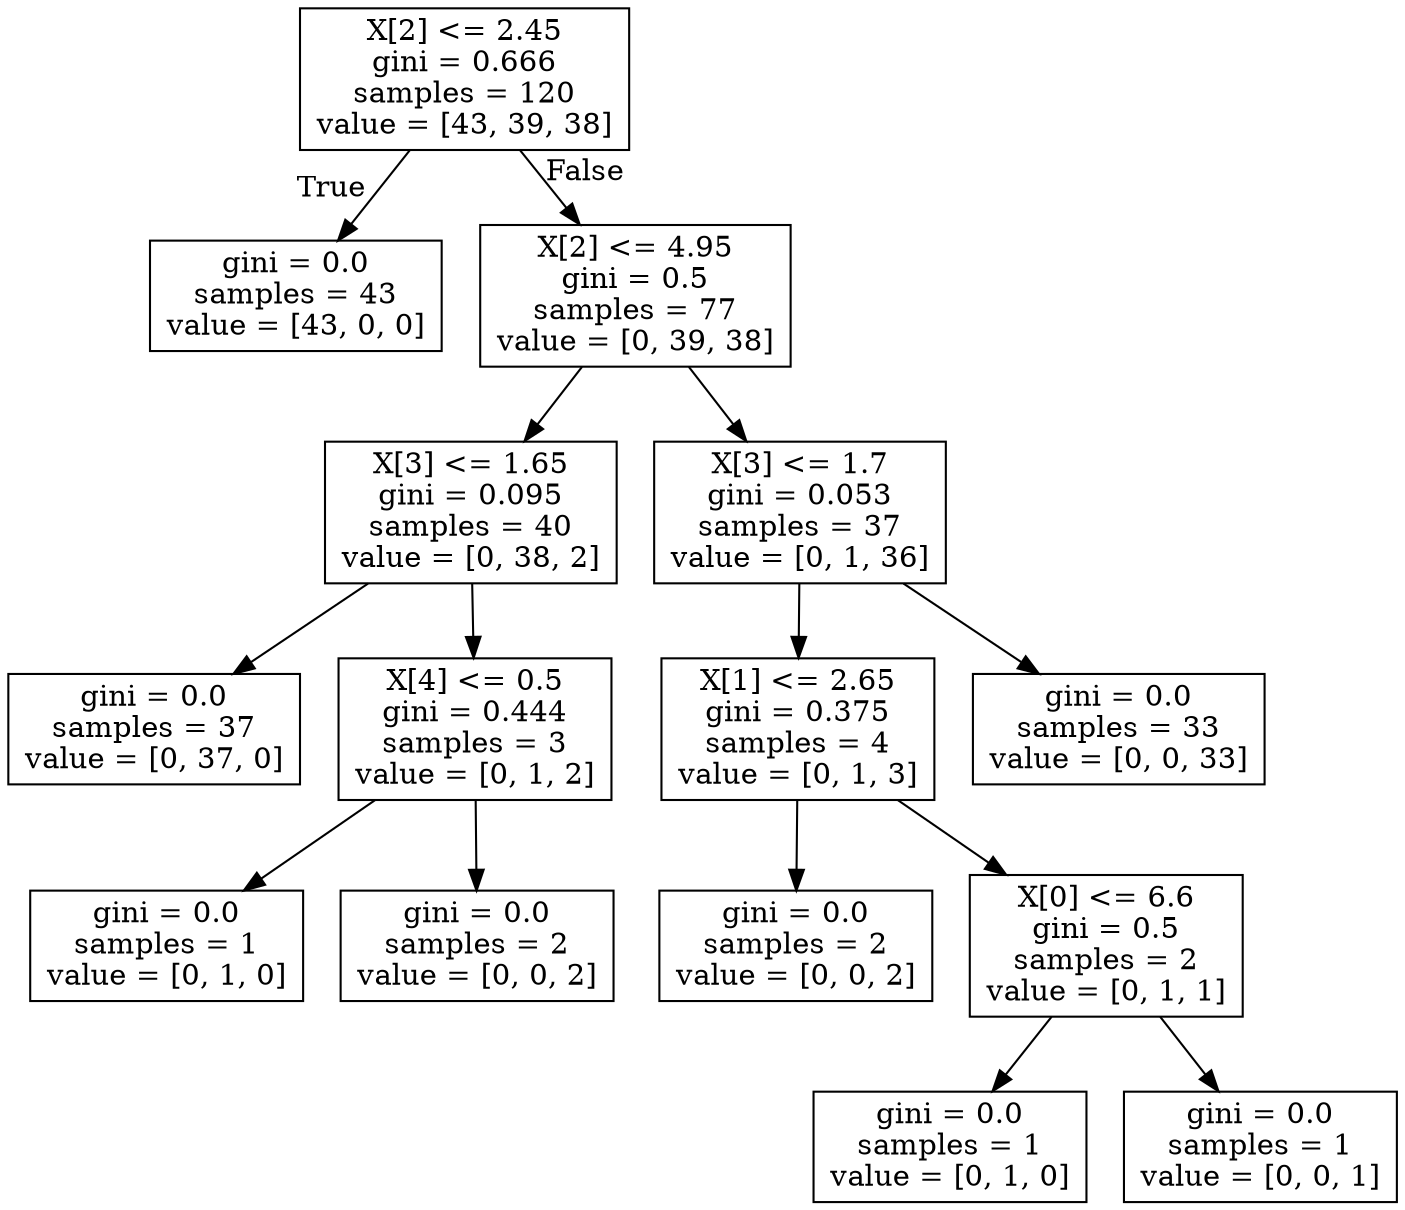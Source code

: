 digraph Tree {
node [shape=box] ;
0 [label="X[2] <= 2.45\ngini = 0.666\nsamples = 120\nvalue = [43, 39, 38]"] ;
1 [label="gini = 0.0\nsamples = 43\nvalue = [43, 0, 0]"] ;
0 -> 1 [labeldistance=2.5, labelangle=45, headlabel="True"] ;
2 [label="X[2] <= 4.95\ngini = 0.5\nsamples = 77\nvalue = [0, 39, 38]"] ;
0 -> 2 [labeldistance=2.5, labelangle=-45, headlabel="False"] ;
3 [label="X[3] <= 1.65\ngini = 0.095\nsamples = 40\nvalue = [0, 38, 2]"] ;
2 -> 3 ;
4 [label="gini = 0.0\nsamples = 37\nvalue = [0, 37, 0]"] ;
3 -> 4 ;
5 [label="X[4] <= 0.5\ngini = 0.444\nsamples = 3\nvalue = [0, 1, 2]"] ;
3 -> 5 ;
6 [label="gini = 0.0\nsamples = 1\nvalue = [0, 1, 0]"] ;
5 -> 6 ;
7 [label="gini = 0.0\nsamples = 2\nvalue = [0, 0, 2]"] ;
5 -> 7 ;
8 [label="X[3] <= 1.7\ngini = 0.053\nsamples = 37\nvalue = [0, 1, 36]"] ;
2 -> 8 ;
9 [label="X[1] <= 2.65\ngini = 0.375\nsamples = 4\nvalue = [0, 1, 3]"] ;
8 -> 9 ;
10 [label="gini = 0.0\nsamples = 2\nvalue = [0, 0, 2]"] ;
9 -> 10 ;
11 [label="X[0] <= 6.6\ngini = 0.5\nsamples = 2\nvalue = [0, 1, 1]"] ;
9 -> 11 ;
12 [label="gini = 0.0\nsamples = 1\nvalue = [0, 1, 0]"] ;
11 -> 12 ;
13 [label="gini = 0.0\nsamples = 1\nvalue = [0, 0, 1]"] ;
11 -> 13 ;
14 [label="gini = 0.0\nsamples = 33\nvalue = [0, 0, 33]"] ;
8 -> 14 ;
}